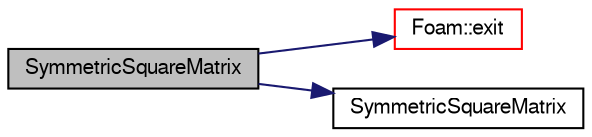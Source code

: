digraph "SymmetricSquareMatrix"
{
  bgcolor="transparent";
  edge [fontname="FreeSans",fontsize="10",labelfontname="FreeSans",labelfontsize="10"];
  node [fontname="FreeSans",fontsize="10",shape=record];
  rankdir="LR";
  Node6 [label="SymmetricSquareMatrix",height=0.2,width=0.4,color="black", fillcolor="grey75", style="filled", fontcolor="black"];
  Node6 -> Node7 [color="midnightblue",fontsize="10",style="solid",fontname="FreeSans"];
  Node7 [label="Foam::exit",height=0.2,width=0.4,color="red",URL="$a21124.html#a06ca7250d8e89caf05243ec094843642"];
  Node6 -> Node54 [color="midnightblue",fontsize="10",style="solid",fontname="FreeSans"];
  Node54 [label="SymmetricSquareMatrix",height=0.2,width=0.4,color="black",URL="$a27086.html#aff6c4f935313390485c4dece7d123ef2",tooltip="Null constructor. "];
}
